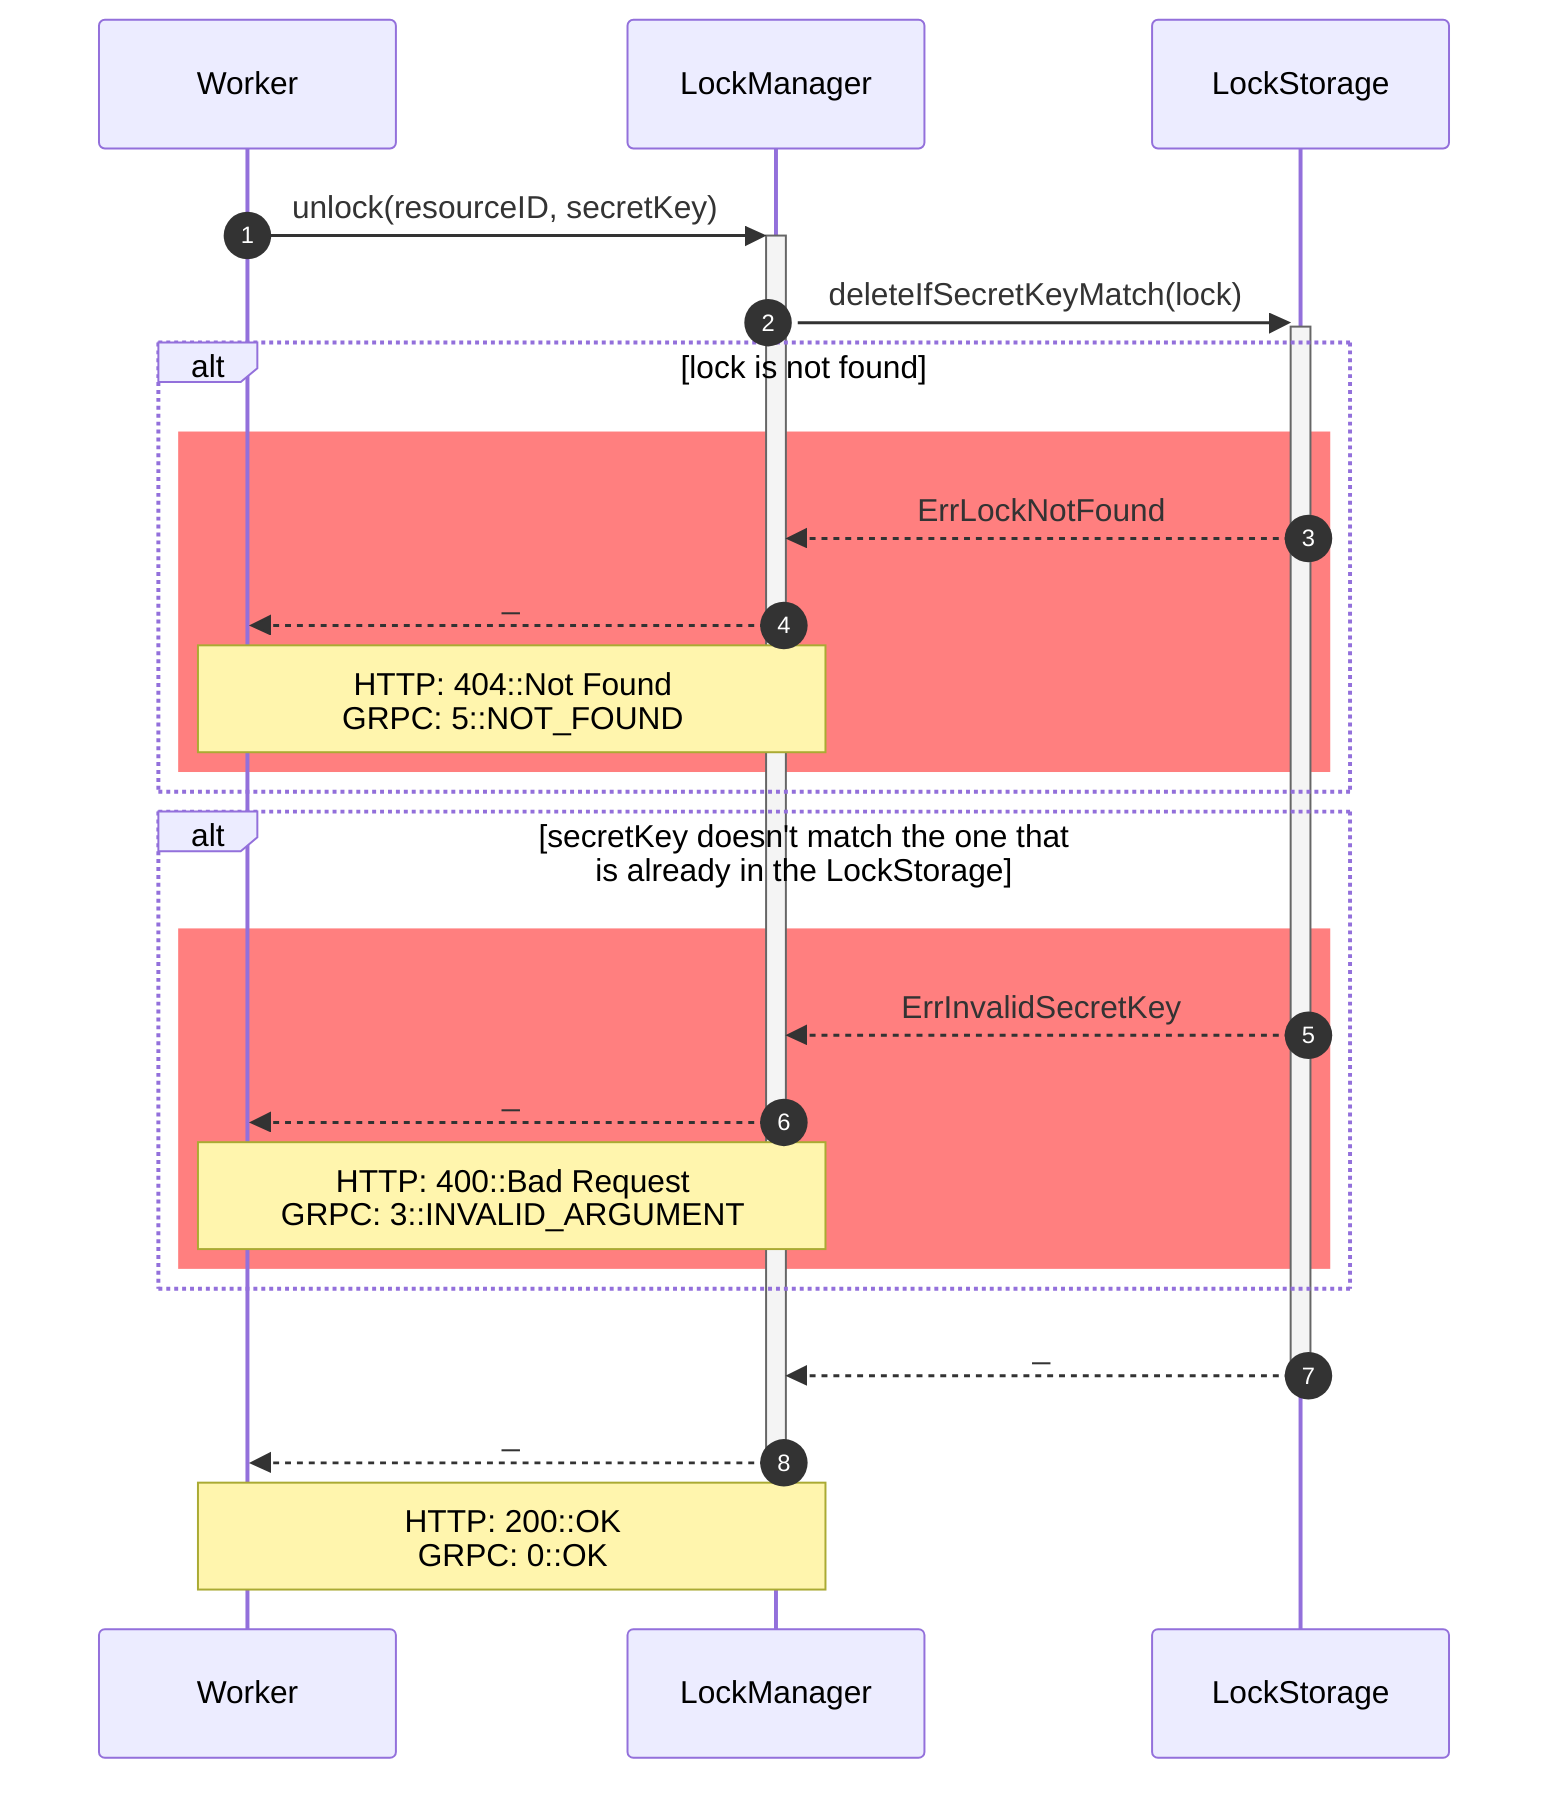 sequenceDiagram
  autonumber
  participant w as Worker
  participant lm as LockManager
  participant ls as LockStorage

  w->>+lm: unlock(resourceID, secretKey)
  lm->>+ls: deleteIfSecretKeyMatch(lock)
  alt lock is not found
    rect rgba(255, 0, 0, 0.5)
      ls-->>lm: ErrLockNotFound
      lm-->>w: _
      Note over w,lm: HTTP: 404::Not Found<br>GRPC: 5::NOT_FOUND
    end
  end
  alt secretKey doesn't match the one that is already in the LockStorage
    rect rgba(255, 0, 0, 0.5)
      ls-->>lm: ErrInvalidSecretKey
      lm-->>w: _
      Note over w,lm: HTTP: 400::Bad Request<br>GRPC: 3::INVALID_ARGUMENT
    end
  end
  ls-->>-lm: _
  lm-->>-w: _
  Note over w,lm: HTTP: 200::OK<br>GRPC: 0::OK